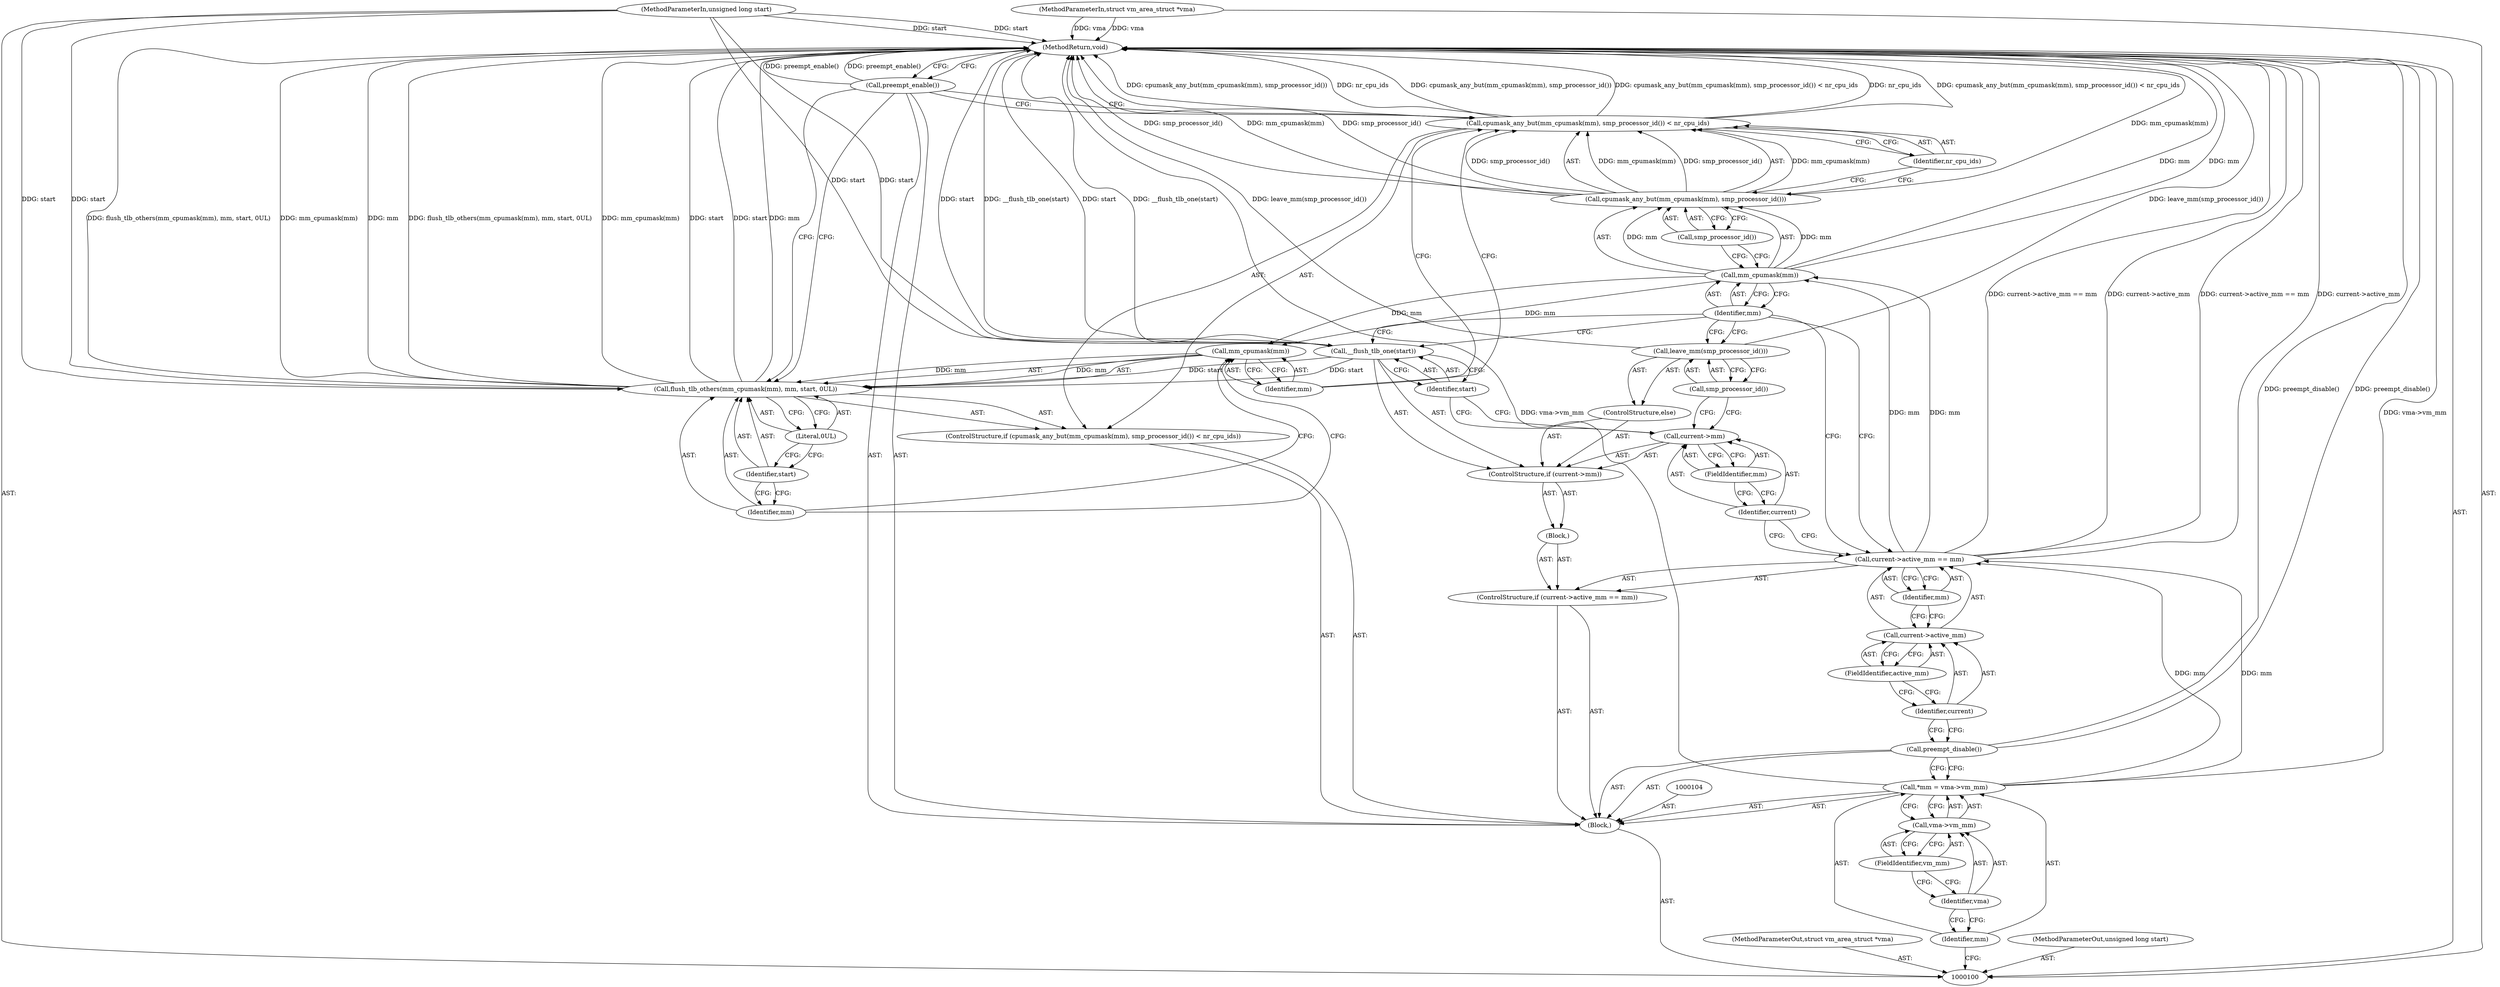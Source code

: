 digraph "1_linux_71b3c126e61177eb693423f2e18a1914205b165e_1" {
"1000141" [label="(MethodReturn,void)"];
"1000101" [label="(MethodParameterIn,struct vm_area_struct *vma)"];
"1000202" [label="(MethodParameterOut,struct vm_area_struct *vma)"];
"1000102" [label="(MethodParameterIn,unsigned long start)"];
"1000203" [label="(MethodParameterOut,unsigned long start)"];
"1000124" [label="(ControlStructure,else)"];
"1000126" [label="(Call,smp_processor_id())"];
"1000125" [label="(Call,leave_mm(smp_processor_id()))"];
"1000127" [label="(ControlStructure,if (cpumask_any_but(mm_cpumask(mm), smp_processor_id()) < nr_cpu_ids))"];
"1000130" [label="(Call,mm_cpumask(mm))"];
"1000131" [label="(Identifier,mm)"];
"1000132" [label="(Call,smp_processor_id())"];
"1000128" [label="(Call,cpumask_any_but(mm_cpumask(mm), smp_processor_id()) < nr_cpu_ids)"];
"1000129" [label="(Call,cpumask_any_but(mm_cpumask(mm), smp_processor_id()))"];
"1000133" [label="(Identifier,nr_cpu_ids)"];
"1000135" [label="(Call,mm_cpumask(mm))"];
"1000134" [label="(Call,flush_tlb_others(mm_cpumask(mm), mm, start, 0UL))"];
"1000136" [label="(Identifier,mm)"];
"1000137" [label="(Identifier,mm)"];
"1000138" [label="(Identifier,start)"];
"1000139" [label="(Literal,0UL)"];
"1000140" [label="(Call,preempt_enable())"];
"1000103" [label="(Block,)"];
"1000105" [label="(Call,*mm = vma->vm_mm)"];
"1000106" [label="(Identifier,mm)"];
"1000107" [label="(Call,vma->vm_mm)"];
"1000108" [label="(Identifier,vma)"];
"1000109" [label="(FieldIdentifier,vm_mm)"];
"1000110" [label="(Call,preempt_disable())"];
"1000115" [label="(FieldIdentifier,active_mm)"];
"1000111" [label="(ControlStructure,if (current->active_mm == mm))"];
"1000116" [label="(Identifier,mm)"];
"1000117" [label="(Block,)"];
"1000112" [label="(Call,current->active_mm == mm)"];
"1000113" [label="(Call,current->active_mm)"];
"1000114" [label="(Identifier,current)"];
"1000121" [label="(FieldIdentifier,mm)"];
"1000118" [label="(ControlStructure,if (current->mm))"];
"1000119" [label="(Call,current->mm)"];
"1000120" [label="(Identifier,current)"];
"1000123" [label="(Identifier,start)"];
"1000122" [label="(Call,__flush_tlb_one(start))"];
"1000141" -> "1000100"  [label="AST: "];
"1000141" -> "1000140"  [label="CFG: "];
"1000129" -> "1000141"  [label="DDG: mm_cpumask(mm)"];
"1000129" -> "1000141"  [label="DDG: smp_processor_id()"];
"1000125" -> "1000141"  [label="DDG: leave_mm(smp_processor_id())"];
"1000105" -> "1000141"  [label="DDG: vma->vm_mm"];
"1000140" -> "1000141"  [label="DDG: preempt_enable()"];
"1000122" -> "1000141"  [label="DDG: __flush_tlb_one(start)"];
"1000122" -> "1000141"  [label="DDG: start"];
"1000134" -> "1000141"  [label="DDG: mm"];
"1000134" -> "1000141"  [label="DDG: flush_tlb_others(mm_cpumask(mm), mm, start, 0UL)"];
"1000134" -> "1000141"  [label="DDG: mm_cpumask(mm)"];
"1000134" -> "1000141"  [label="DDG: start"];
"1000130" -> "1000141"  [label="DDG: mm"];
"1000128" -> "1000141"  [label="DDG: cpumask_any_but(mm_cpumask(mm), smp_processor_id())"];
"1000128" -> "1000141"  [label="DDG: nr_cpu_ids"];
"1000128" -> "1000141"  [label="DDG: cpumask_any_but(mm_cpumask(mm), smp_processor_id()) < nr_cpu_ids"];
"1000102" -> "1000141"  [label="DDG: start"];
"1000112" -> "1000141"  [label="DDG: current->active_mm == mm"];
"1000112" -> "1000141"  [label="DDG: current->active_mm"];
"1000101" -> "1000141"  [label="DDG: vma"];
"1000110" -> "1000141"  [label="DDG: preempt_disable()"];
"1000101" -> "1000100"  [label="AST: "];
"1000101" -> "1000141"  [label="DDG: vma"];
"1000202" -> "1000100"  [label="AST: "];
"1000102" -> "1000100"  [label="AST: "];
"1000102" -> "1000141"  [label="DDG: start"];
"1000102" -> "1000122"  [label="DDG: start"];
"1000102" -> "1000134"  [label="DDG: start"];
"1000203" -> "1000100"  [label="AST: "];
"1000124" -> "1000118"  [label="AST: "];
"1000125" -> "1000124"  [label="AST: "];
"1000126" -> "1000125"  [label="AST: "];
"1000126" -> "1000119"  [label="CFG: "];
"1000125" -> "1000126"  [label="CFG: "];
"1000125" -> "1000124"  [label="AST: "];
"1000125" -> "1000126"  [label="CFG: "];
"1000126" -> "1000125"  [label="AST: "];
"1000131" -> "1000125"  [label="CFG: "];
"1000125" -> "1000141"  [label="DDG: leave_mm(smp_processor_id())"];
"1000127" -> "1000103"  [label="AST: "];
"1000128" -> "1000127"  [label="AST: "];
"1000134" -> "1000127"  [label="AST: "];
"1000130" -> "1000129"  [label="AST: "];
"1000130" -> "1000131"  [label="CFG: "];
"1000131" -> "1000130"  [label="AST: "];
"1000132" -> "1000130"  [label="CFG: "];
"1000130" -> "1000141"  [label="DDG: mm"];
"1000130" -> "1000129"  [label="DDG: mm"];
"1000112" -> "1000130"  [label="DDG: mm"];
"1000130" -> "1000135"  [label="DDG: mm"];
"1000131" -> "1000130"  [label="AST: "];
"1000131" -> "1000122"  [label="CFG: "];
"1000131" -> "1000125"  [label="CFG: "];
"1000131" -> "1000112"  [label="CFG: "];
"1000130" -> "1000131"  [label="CFG: "];
"1000132" -> "1000129"  [label="AST: "];
"1000132" -> "1000130"  [label="CFG: "];
"1000129" -> "1000132"  [label="CFG: "];
"1000128" -> "1000127"  [label="AST: "];
"1000128" -> "1000133"  [label="CFG: "];
"1000129" -> "1000128"  [label="AST: "];
"1000133" -> "1000128"  [label="AST: "];
"1000136" -> "1000128"  [label="CFG: "];
"1000140" -> "1000128"  [label="CFG: "];
"1000128" -> "1000141"  [label="DDG: cpumask_any_but(mm_cpumask(mm), smp_processor_id())"];
"1000128" -> "1000141"  [label="DDG: nr_cpu_ids"];
"1000128" -> "1000141"  [label="DDG: cpumask_any_but(mm_cpumask(mm), smp_processor_id()) < nr_cpu_ids"];
"1000129" -> "1000128"  [label="DDG: mm_cpumask(mm)"];
"1000129" -> "1000128"  [label="DDG: smp_processor_id()"];
"1000129" -> "1000128"  [label="AST: "];
"1000129" -> "1000132"  [label="CFG: "];
"1000130" -> "1000129"  [label="AST: "];
"1000132" -> "1000129"  [label="AST: "];
"1000133" -> "1000129"  [label="CFG: "];
"1000129" -> "1000141"  [label="DDG: mm_cpumask(mm)"];
"1000129" -> "1000141"  [label="DDG: smp_processor_id()"];
"1000129" -> "1000128"  [label="DDG: mm_cpumask(mm)"];
"1000129" -> "1000128"  [label="DDG: smp_processor_id()"];
"1000130" -> "1000129"  [label="DDG: mm"];
"1000133" -> "1000128"  [label="AST: "];
"1000133" -> "1000129"  [label="CFG: "];
"1000128" -> "1000133"  [label="CFG: "];
"1000135" -> "1000134"  [label="AST: "];
"1000135" -> "1000136"  [label="CFG: "];
"1000136" -> "1000135"  [label="AST: "];
"1000137" -> "1000135"  [label="CFG: "];
"1000135" -> "1000134"  [label="DDG: mm"];
"1000130" -> "1000135"  [label="DDG: mm"];
"1000134" -> "1000127"  [label="AST: "];
"1000134" -> "1000139"  [label="CFG: "];
"1000135" -> "1000134"  [label="AST: "];
"1000137" -> "1000134"  [label="AST: "];
"1000138" -> "1000134"  [label="AST: "];
"1000139" -> "1000134"  [label="AST: "];
"1000140" -> "1000134"  [label="CFG: "];
"1000134" -> "1000141"  [label="DDG: mm"];
"1000134" -> "1000141"  [label="DDG: flush_tlb_others(mm_cpumask(mm), mm, start, 0UL)"];
"1000134" -> "1000141"  [label="DDG: mm_cpumask(mm)"];
"1000134" -> "1000141"  [label="DDG: start"];
"1000135" -> "1000134"  [label="DDG: mm"];
"1000122" -> "1000134"  [label="DDG: start"];
"1000102" -> "1000134"  [label="DDG: start"];
"1000136" -> "1000135"  [label="AST: "];
"1000136" -> "1000128"  [label="CFG: "];
"1000135" -> "1000136"  [label="CFG: "];
"1000137" -> "1000134"  [label="AST: "];
"1000137" -> "1000135"  [label="CFG: "];
"1000138" -> "1000137"  [label="CFG: "];
"1000138" -> "1000134"  [label="AST: "];
"1000138" -> "1000137"  [label="CFG: "];
"1000139" -> "1000138"  [label="CFG: "];
"1000139" -> "1000134"  [label="AST: "];
"1000139" -> "1000138"  [label="CFG: "];
"1000134" -> "1000139"  [label="CFG: "];
"1000140" -> "1000103"  [label="AST: "];
"1000140" -> "1000134"  [label="CFG: "];
"1000140" -> "1000128"  [label="CFG: "];
"1000141" -> "1000140"  [label="CFG: "];
"1000140" -> "1000141"  [label="DDG: preempt_enable()"];
"1000103" -> "1000100"  [label="AST: "];
"1000104" -> "1000103"  [label="AST: "];
"1000105" -> "1000103"  [label="AST: "];
"1000110" -> "1000103"  [label="AST: "];
"1000111" -> "1000103"  [label="AST: "];
"1000127" -> "1000103"  [label="AST: "];
"1000140" -> "1000103"  [label="AST: "];
"1000105" -> "1000103"  [label="AST: "];
"1000105" -> "1000107"  [label="CFG: "];
"1000106" -> "1000105"  [label="AST: "];
"1000107" -> "1000105"  [label="AST: "];
"1000110" -> "1000105"  [label="CFG: "];
"1000105" -> "1000141"  [label="DDG: vma->vm_mm"];
"1000105" -> "1000112"  [label="DDG: mm"];
"1000106" -> "1000105"  [label="AST: "];
"1000106" -> "1000100"  [label="CFG: "];
"1000108" -> "1000106"  [label="CFG: "];
"1000107" -> "1000105"  [label="AST: "];
"1000107" -> "1000109"  [label="CFG: "];
"1000108" -> "1000107"  [label="AST: "];
"1000109" -> "1000107"  [label="AST: "];
"1000105" -> "1000107"  [label="CFG: "];
"1000108" -> "1000107"  [label="AST: "];
"1000108" -> "1000106"  [label="CFG: "];
"1000109" -> "1000108"  [label="CFG: "];
"1000109" -> "1000107"  [label="AST: "];
"1000109" -> "1000108"  [label="CFG: "];
"1000107" -> "1000109"  [label="CFG: "];
"1000110" -> "1000103"  [label="AST: "];
"1000110" -> "1000105"  [label="CFG: "];
"1000114" -> "1000110"  [label="CFG: "];
"1000110" -> "1000141"  [label="DDG: preempt_disable()"];
"1000115" -> "1000113"  [label="AST: "];
"1000115" -> "1000114"  [label="CFG: "];
"1000113" -> "1000115"  [label="CFG: "];
"1000111" -> "1000103"  [label="AST: "];
"1000112" -> "1000111"  [label="AST: "];
"1000117" -> "1000111"  [label="AST: "];
"1000116" -> "1000112"  [label="AST: "];
"1000116" -> "1000113"  [label="CFG: "];
"1000112" -> "1000116"  [label="CFG: "];
"1000117" -> "1000111"  [label="AST: "];
"1000118" -> "1000117"  [label="AST: "];
"1000112" -> "1000111"  [label="AST: "];
"1000112" -> "1000116"  [label="CFG: "];
"1000113" -> "1000112"  [label="AST: "];
"1000116" -> "1000112"  [label="AST: "];
"1000120" -> "1000112"  [label="CFG: "];
"1000131" -> "1000112"  [label="CFG: "];
"1000112" -> "1000141"  [label="DDG: current->active_mm == mm"];
"1000112" -> "1000141"  [label="DDG: current->active_mm"];
"1000105" -> "1000112"  [label="DDG: mm"];
"1000112" -> "1000130"  [label="DDG: mm"];
"1000113" -> "1000112"  [label="AST: "];
"1000113" -> "1000115"  [label="CFG: "];
"1000114" -> "1000113"  [label="AST: "];
"1000115" -> "1000113"  [label="AST: "];
"1000116" -> "1000113"  [label="CFG: "];
"1000114" -> "1000113"  [label="AST: "];
"1000114" -> "1000110"  [label="CFG: "];
"1000115" -> "1000114"  [label="CFG: "];
"1000121" -> "1000119"  [label="AST: "];
"1000121" -> "1000120"  [label="CFG: "];
"1000119" -> "1000121"  [label="CFG: "];
"1000118" -> "1000117"  [label="AST: "];
"1000119" -> "1000118"  [label="AST: "];
"1000122" -> "1000118"  [label="AST: "];
"1000124" -> "1000118"  [label="AST: "];
"1000119" -> "1000118"  [label="AST: "];
"1000119" -> "1000121"  [label="CFG: "];
"1000120" -> "1000119"  [label="AST: "];
"1000121" -> "1000119"  [label="AST: "];
"1000123" -> "1000119"  [label="CFG: "];
"1000126" -> "1000119"  [label="CFG: "];
"1000120" -> "1000119"  [label="AST: "];
"1000120" -> "1000112"  [label="CFG: "];
"1000121" -> "1000120"  [label="CFG: "];
"1000123" -> "1000122"  [label="AST: "];
"1000123" -> "1000119"  [label="CFG: "];
"1000122" -> "1000123"  [label="CFG: "];
"1000122" -> "1000118"  [label="AST: "];
"1000122" -> "1000123"  [label="CFG: "];
"1000123" -> "1000122"  [label="AST: "];
"1000131" -> "1000122"  [label="CFG: "];
"1000122" -> "1000141"  [label="DDG: __flush_tlb_one(start)"];
"1000122" -> "1000141"  [label="DDG: start"];
"1000102" -> "1000122"  [label="DDG: start"];
"1000122" -> "1000134"  [label="DDG: start"];
}
